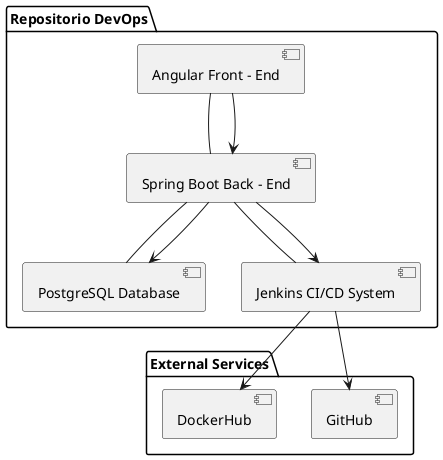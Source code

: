 @startuml
package "Repositorio DevOps" {
    [Angular Front - End] - [Spring Boot Back - End]
    [Spring Boot Back - End] - [PostgreSQL Database]
    [Spring Boot Back - End] - [Jenkins CI/CD System]
}

package "External Services" {
    [GitHub]
    [DockerHub]
}

[Angular Front - End] --> [Spring Boot Back - End]
[Spring Boot Back - End] --> [PostgreSQL Database]
[Spring Boot Back - End] --> [Jenkins CI/CD System]

[Jenkins CI/CD System] --> [GitHub]
[Jenkins CI/CD System] --> [DockerHub]
@enduml
